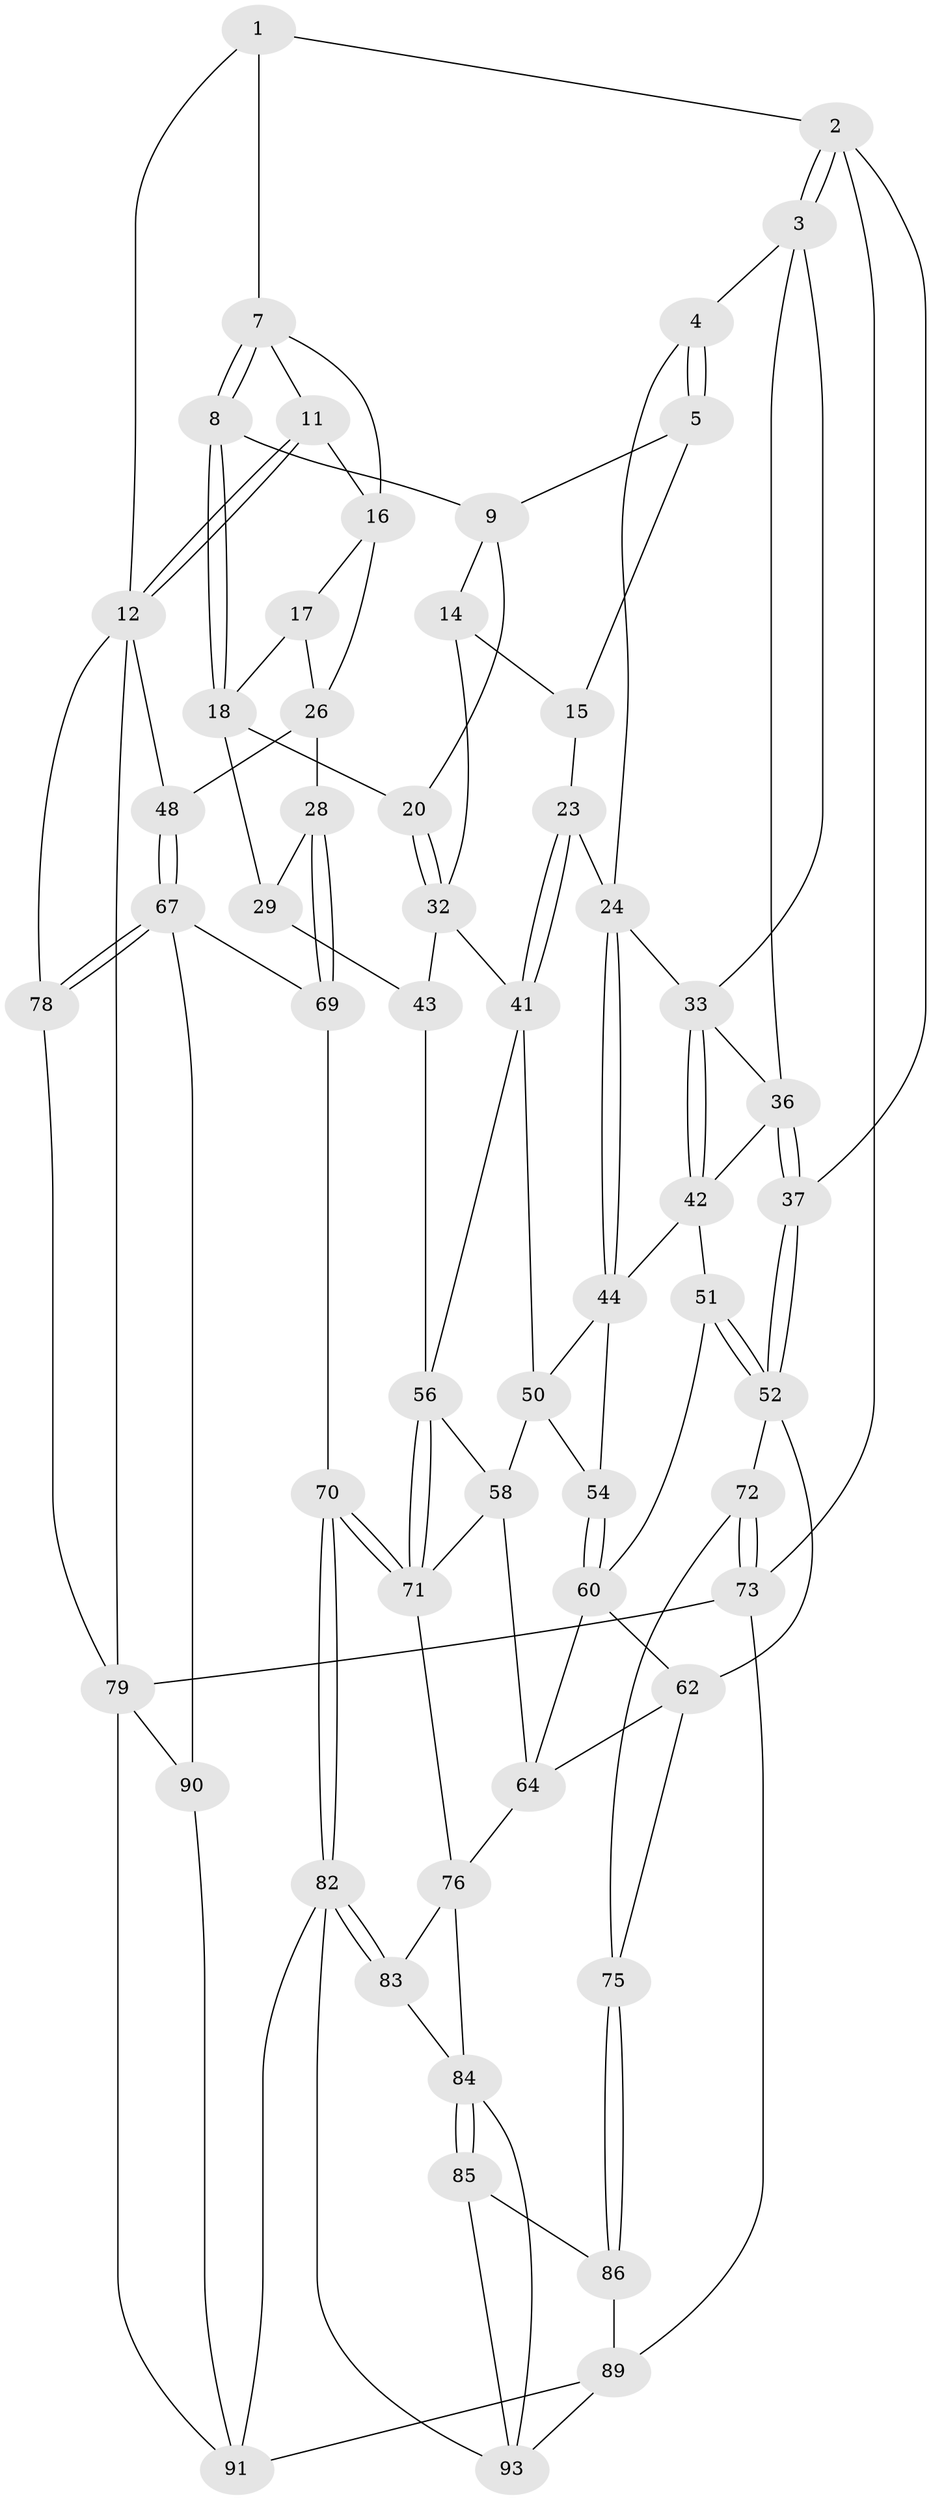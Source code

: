 // original degree distribution, {3: 0.020618556701030927, 5: 0.5773195876288659, 4: 0.21649484536082475, 6: 0.18556701030927836}
// Generated by graph-tools (version 1.1) at 2025/11/02/27/25 16:11:52]
// undirected, 58 vertices, 127 edges
graph export_dot {
graph [start="1"]
  node [color=gray90,style=filled];
  1 [pos="+0.7566529565235546+0"];
  2 [pos="+0+0",super="+38"];
  3 [pos="+0+0",super="+35"];
  4 [pos="+0.2886277659086564+0"];
  5 [pos="+0.2902017124425046+0",super="+6"];
  7 [pos="+0.8151025673638784+0.07329697908533288",super="+10"];
  8 [pos="+0.6471955312498313+0.1977734669910079"];
  9 [pos="+0.6273132916041227+0.17164133408929558",super="+13"];
  11 [pos="+1+0.23276808382097444"];
  12 [pos="+1+0.24379312806862335",super="+47"];
  14 [pos="+0.4718929576728299+0.2125766838804515",super="+31"];
  15 [pos="+0.3606386660263802+0.05478683527856309",super="+22"];
  16 [pos="+0.7996654717576264+0.21026358919869706",super="+21"];
  17 [pos="+0.7025534638207841+0.23865895718335753"];
  18 [pos="+0.6513834366341736+0.22051644257318156",super="+19"];
  20 [pos="+0.5763325964508828+0.3125359673500723"];
  23 [pos="+0.33042307906788476+0.3442784953435948"];
  24 [pos="+0.25890655896261355+0.336183317615354",super="+25"];
  26 [pos="+0.7782345235883922+0.4441732832835071",super="+27"];
  28 [pos="+0.7664288640016929+0.4510425005647898"];
  29 [pos="+0.7576821496569248+0.4485575504445636",super="+30"];
  32 [pos="+0.4815168771232169+0.39144303101900946",super="+40"];
  33 [pos="+0.24458635705833787+0.3283340675934357",super="+34"];
  36 [pos="+0+0.3906776208017938",super="+39"];
  37 [pos="+0+0.42375977572038454"];
  41 [pos="+0.4291022066651207+0.4459535651954051",super="+49"];
  42 [pos="+0.17579262726450653+0.39851464461040864",super="+46"];
  43 [pos="+0.493703351708109+0.4802977519931346",super="+55"];
  44 [pos="+0.2843198891380996+0.4154632296848396",super="+45"];
  48 [pos="+0.9703818979211268+0.4921018484101147"];
  50 [pos="+0.32810185834615746+0.47130472202424184",super="+53"];
  51 [pos="+0.07704206424501861+0.47736890247521"];
  52 [pos="+0+0.4588260041524356",super="+63"];
  54 [pos="+0.21376478328981188+0.5310426840834979"];
  56 [pos="+0.5041002384311594+0.5766148193050841",super="+57"];
  58 [pos="+0.3357770129791494+0.5999344745304096",super="+59"];
  60 [pos="+0.18131953014560193+0.5505211050677923",super="+61"];
  62 [pos="+0.08635148795051847+0.6209480353267302",super="+66"];
  64 [pos="+0.2613636306194527+0.6879003318055033",super="+65"];
  67 [pos="+0.8958902654400431+0.6578677322030906",super="+68"];
  69 [pos="+0.7400336101089763+0.644431709851426"];
  70 [pos="+0.581459771371193+0.6828354490249604"];
  71 [pos="+0.5058374476516515+0.6065857476411226",super="+74"];
  72 [pos="+0+0.6994971604685656"];
  73 [pos="+0+0.7237747659440076",super="+81"];
  75 [pos="+0.10270985104195217+0.7147479171808222"];
  76 [pos="+0.3770615674149152+0.7283970401143381",super="+77"];
  78 [pos="+1+0.6835295447333894"];
  79 [pos="+1+1",super="+80"];
  82 [pos="+0.5277932874218528+0.8453558831617539",super="+92"];
  83 [pos="+0.3906675625096097+0.7475091252501435"];
  84 [pos="+0.26316869991509806+0.8014089900862987",super="+87"];
  85 [pos="+0.13791582872999236+0.8473840933103944",super="+94"];
  86 [pos="+0.1081286991963869+0.8506781818986793",super="+88"];
  89 [pos="+0+1",super="+97"];
  90 [pos="+0.8139365659672132+0.7548289323063899"];
  91 [pos="+0.7911494071223508+0.8588507768231158",super="+96"];
  93 [pos="+0.35988316313731367+0.9424968022460625",super="+95"];
  1 -- 2;
  1 -- 7;
  1 -- 12;
  2 -- 3;
  2 -- 3;
  2 -- 73 [weight=2];
  2 -- 37;
  3 -- 4;
  3 -- 36;
  3 -- 33;
  4 -- 5;
  4 -- 5;
  4 -- 24;
  5 -- 15;
  5 -- 9;
  7 -- 8;
  7 -- 8;
  7 -- 16;
  7 -- 11;
  8 -- 9;
  8 -- 18;
  8 -- 18;
  9 -- 20;
  9 -- 14;
  11 -- 12;
  11 -- 12;
  11 -- 16;
  12 -- 79;
  12 -- 48;
  12 -- 78;
  14 -- 15 [weight=2];
  14 -- 32;
  15 -- 23;
  16 -- 17;
  16 -- 26;
  17 -- 18;
  17 -- 26;
  18 -- 20;
  18 -- 29;
  20 -- 32;
  20 -- 32;
  23 -- 24;
  23 -- 41;
  23 -- 41;
  24 -- 44;
  24 -- 44;
  24 -- 33;
  26 -- 48;
  26 -- 28;
  28 -- 29;
  28 -- 69;
  28 -- 69;
  29 -- 43 [weight=2];
  32 -- 41;
  32 -- 43;
  33 -- 42;
  33 -- 42;
  33 -- 36;
  36 -- 37;
  36 -- 37;
  36 -- 42;
  37 -- 52;
  37 -- 52;
  41 -- 56;
  41 -- 50;
  42 -- 51;
  42 -- 44;
  43 -- 56;
  44 -- 50;
  44 -- 54;
  48 -- 67;
  48 -- 67;
  50 -- 58;
  50 -- 54;
  51 -- 52;
  51 -- 52;
  51 -- 60;
  52 -- 72;
  52 -- 62;
  54 -- 60;
  54 -- 60;
  56 -- 71;
  56 -- 71;
  56 -- 58;
  58 -- 71;
  58 -- 64;
  60 -- 64;
  60 -- 62;
  62 -- 64;
  62 -- 75;
  64 -- 76;
  67 -- 78;
  67 -- 78;
  67 -- 90;
  67 -- 69;
  69 -- 70;
  70 -- 71;
  70 -- 71;
  70 -- 82;
  70 -- 82;
  71 -- 76;
  72 -- 73;
  72 -- 73;
  72 -- 75;
  73 -- 89;
  73 -- 79;
  75 -- 86;
  75 -- 86;
  76 -- 83;
  76 -- 84;
  78 -- 79;
  79 -- 91;
  79 -- 90;
  82 -- 83;
  82 -- 83;
  82 -- 91;
  82 -- 93;
  83 -- 84;
  84 -- 85;
  84 -- 85;
  84 -- 93;
  85 -- 86 [weight=2];
  85 -- 93;
  86 -- 89;
  89 -- 91;
  89 -- 93;
  90 -- 91;
}
